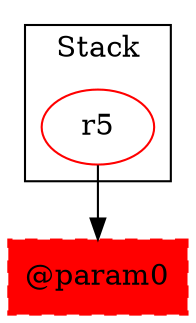 digraph sample {
  rankDir="LR";
  subgraph cluster_0 {
    label="Stack"
    "r5"; 
  }
  "r5" -> { "@param0"[shape=box]};
  "@param0"[shape=box, style="filled,dashed"];
  r5[color="red"];
  "@param0"[color="red"];
}
